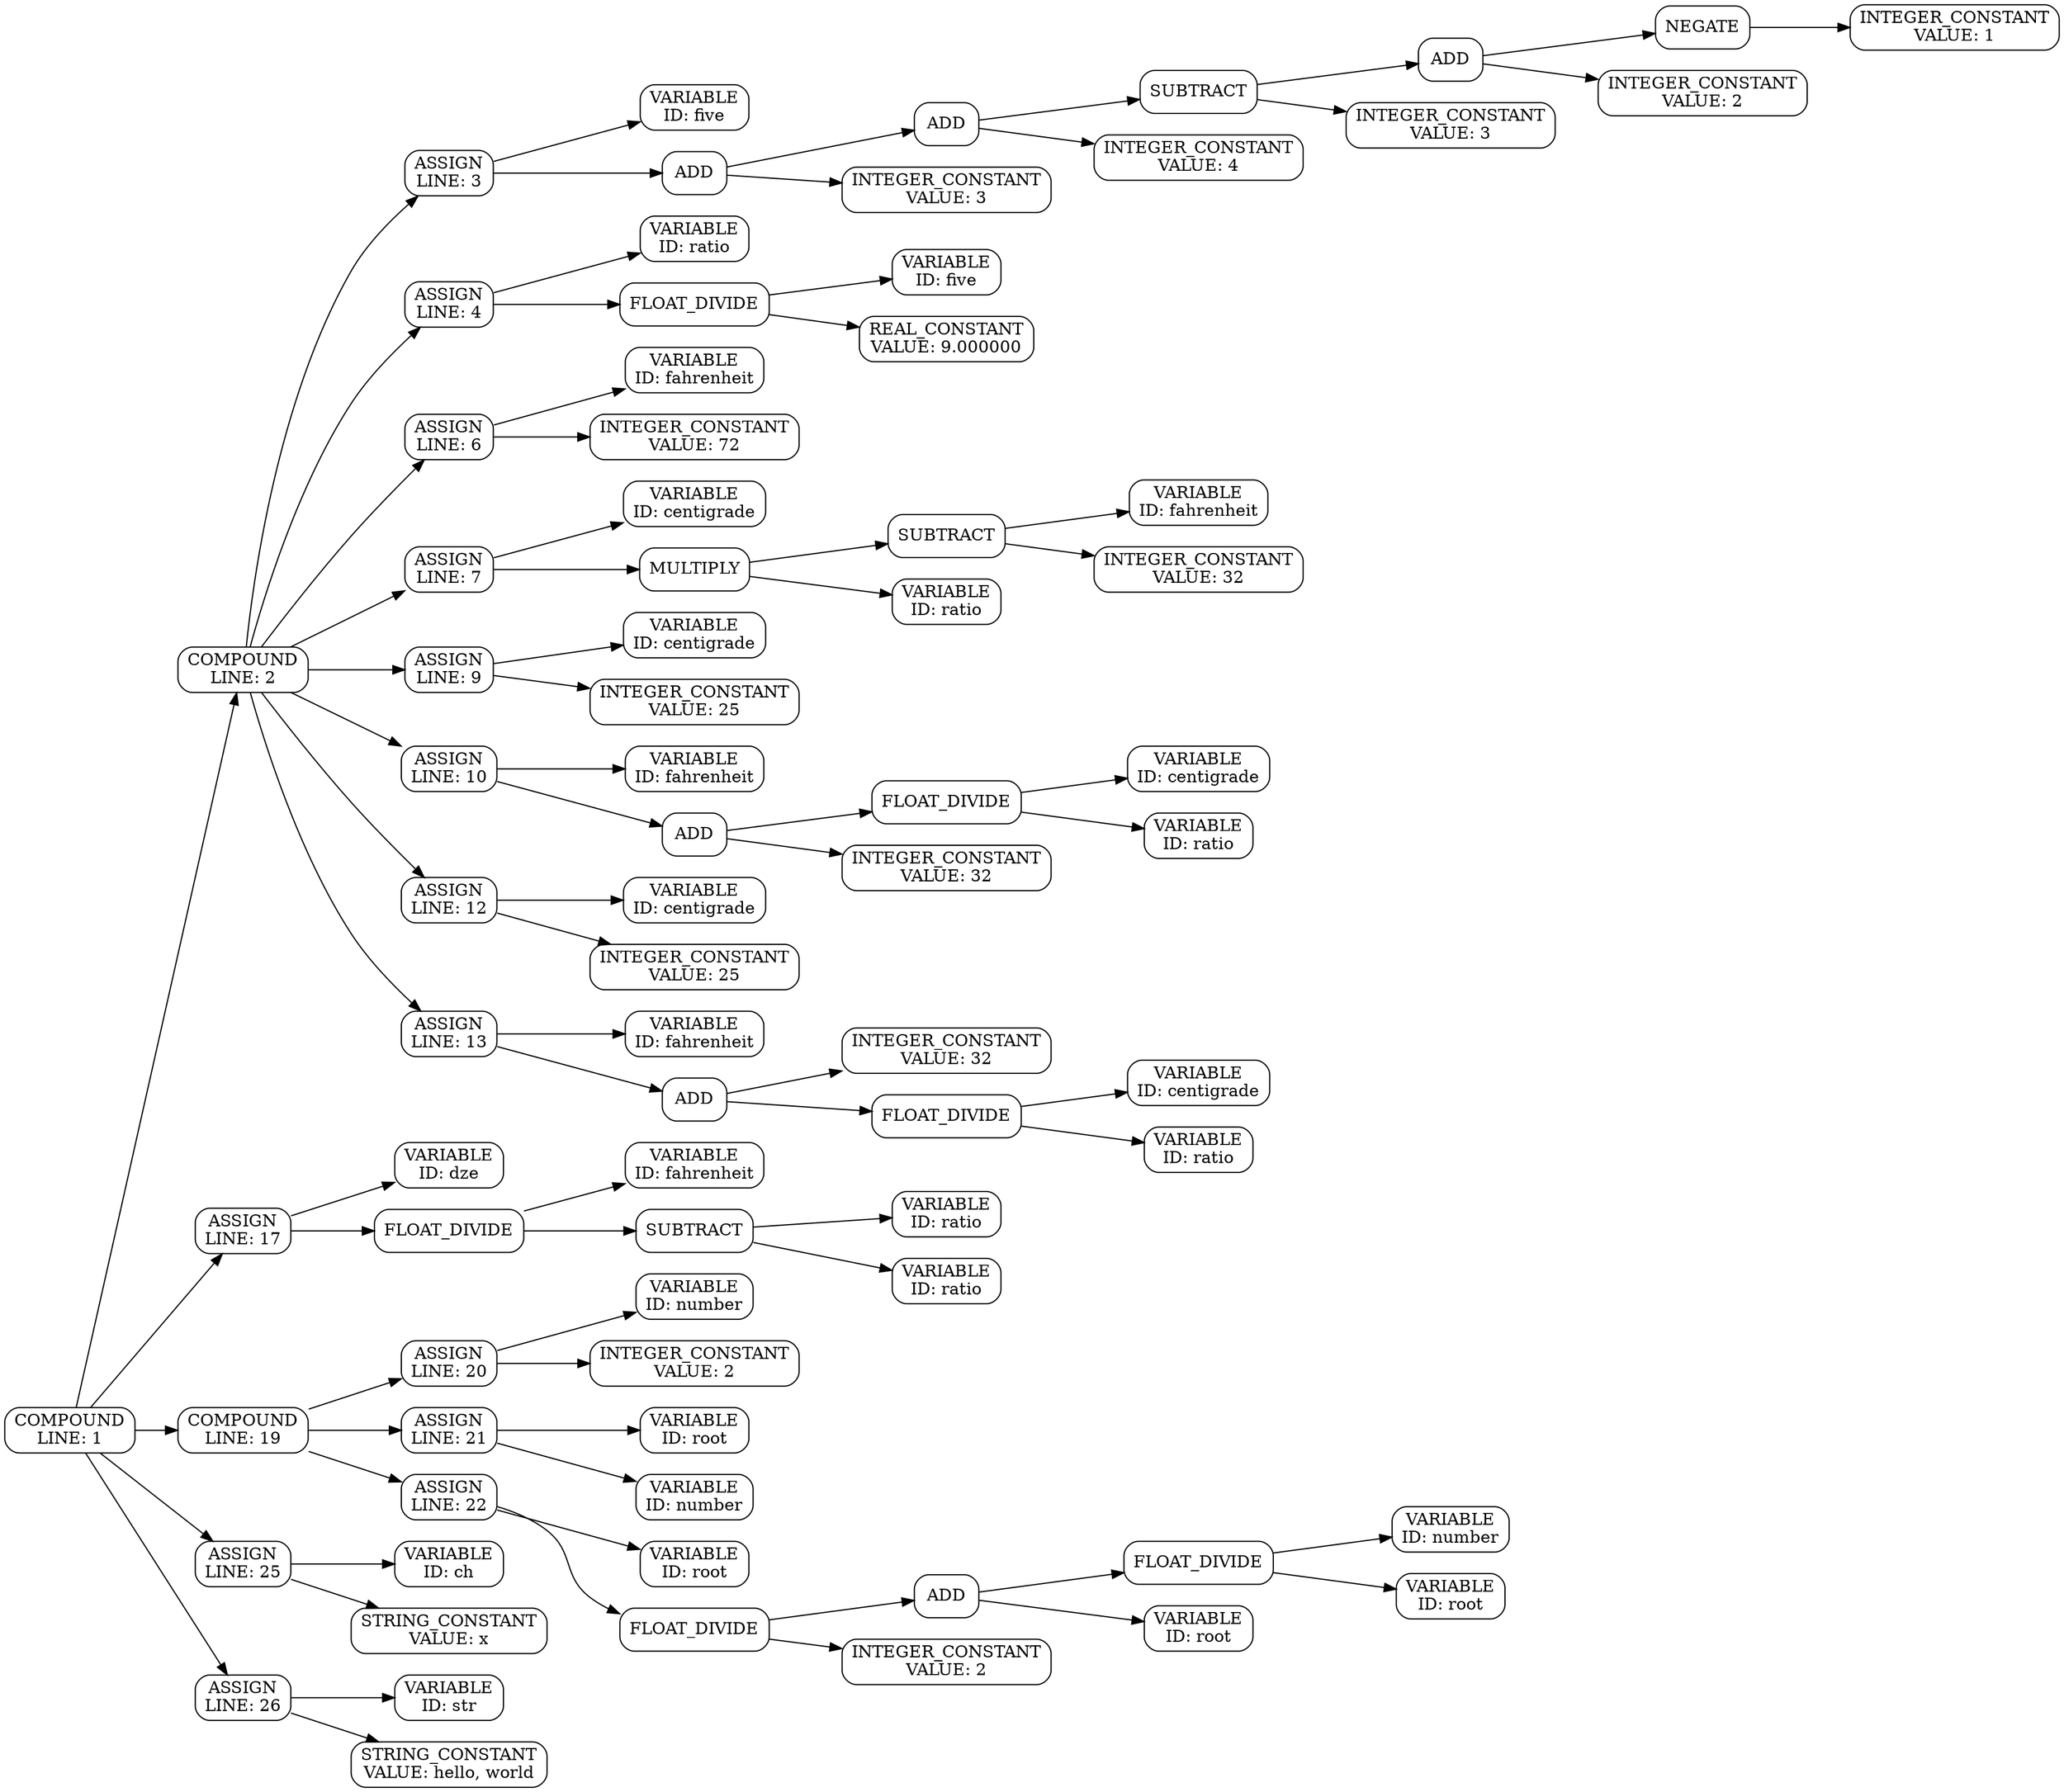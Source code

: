 digraph "parse tree"
{
  rankdir="LR"
  {
    node [shape=box, style="rounded"]
    node0 [label = "COMPOUND\nLINE: 1"]
    node1 [label = "COMPOUND\nLINE: 2"]
    node2 [label = "ASSIGN\nLINE: 3"]
    node3 [label = "VARIABLE\nID: five"]
    node4 [label = "ADD"]
    node5 [label = "ADD"]
    node6 [label = "SUBTRACT"]
    node7 [label = "ADD"]
    node8 [label = "NEGATE"]
    node9 [label = "INTEGER_CONSTANT\nVALUE: 1"]
    node10 [label = "INTEGER_CONSTANT\nVALUE: 2"]
    node11 [label = "INTEGER_CONSTANT\nVALUE: 3"]
    node12 [label = "INTEGER_CONSTANT\nVALUE: 4"]
    node13 [label = "INTEGER_CONSTANT\nVALUE: 3"]
    node14 [label = "ASSIGN\nLINE: 4"]
    node15 [label = "VARIABLE\nID: ratio"]
    node16 [label = "FLOAT_DIVIDE"]
    node17 [label = "VARIABLE\nID: five"]
    node18 [label = "REAL_CONSTANT\nVALUE: 9.000000"]
    node19 [label = "ASSIGN\nLINE: 6"]
    node20 [label = "VARIABLE\nID: fahrenheit"]
    node21 [label = "INTEGER_CONSTANT\nVALUE: 72"]
    node22 [label = "ASSIGN\nLINE: 7"]
    node23 [label = "VARIABLE\nID: centigrade"]
    node24 [label = "MULTIPLY"]
    node25 [label = "SUBTRACT"]
    node26 [label = "VARIABLE\nID: fahrenheit"]
    node27 [label = "INTEGER_CONSTANT\nVALUE: 32"]
    node28 [label = "VARIABLE\nID: ratio"]
    node29 [label = "ASSIGN\nLINE: 9"]
    node30 [label = "VARIABLE\nID: centigrade"]
    node31 [label = "INTEGER_CONSTANT\nVALUE: 25"]
    node32 [label = "ASSIGN\nLINE: 10"]
    node33 [label = "VARIABLE\nID: fahrenheit"]
    node34 [label = "ADD"]
    node35 [label = "FLOAT_DIVIDE"]
    node36 [label = "VARIABLE\nID: centigrade"]
    node37 [label = "VARIABLE\nID: ratio"]
    node38 [label = "INTEGER_CONSTANT\nVALUE: 32"]
    node39 [label = "ASSIGN\nLINE: 12"]
    node40 [label = "VARIABLE\nID: centigrade"]
    node41 [label = "INTEGER_CONSTANT\nVALUE: 25"]
    node42 [label = "ASSIGN\nLINE: 13"]
    node43 [label = "VARIABLE\nID: fahrenheit"]
    node44 [label = "ADD"]
    node45 [label = "INTEGER_CONSTANT\nVALUE: 32"]
    node46 [label = "FLOAT_DIVIDE"]
    node47 [label = "VARIABLE\nID: centigrade"]
    node48 [label = "VARIABLE\nID: ratio"]
    node49 [label = "ASSIGN\nLINE: 17"]
    node50 [label = "VARIABLE\nID: dze"]
    node51 [label = "FLOAT_DIVIDE"]
    node52 [label = "VARIABLE\nID: fahrenheit"]
    node53 [label = "SUBTRACT"]
    node54 [label = "VARIABLE\nID: ratio"]
    node55 [label = "VARIABLE\nID: ratio"]
    node56 [label = "COMPOUND\nLINE: 19"]
    node57 [label = "ASSIGN\nLINE: 20"]
    node58 [label = "VARIABLE\nID: number"]
    node59 [label = "INTEGER_CONSTANT\nVALUE: 2"]
    node60 [label = "ASSIGN\nLINE: 21"]
    node61 [label = "VARIABLE\nID: root"]
    node62 [label = "VARIABLE\nID: number"]
    node63 [label = "ASSIGN\nLINE: 22"]
    node64 [label = "VARIABLE\nID: root"]
    node65 [label = "FLOAT_DIVIDE"]
    node66 [label = "ADD"]
    node67 [label = "FLOAT_DIVIDE"]
    node68 [label = "VARIABLE\nID: number"]
    node69 [label = "VARIABLE\nID: root"]
    node70 [label = "VARIABLE\nID: root"]
    node71 [label = "INTEGER_CONSTANT\nVALUE: 2"]
    node72 [label = "ASSIGN\nLINE: 25"]
    node73 [label = "VARIABLE\nID: ch"]
    node74 [label = "STRING_CONSTANT\nVALUE: x"]
    node75 [label = "ASSIGN\nLINE: 26"]
    node76 [label = "VARIABLE\nID: str"]
    node77 [label = "STRING_CONSTANT\nVALUE: hello, world"]
  }
  node8 -> { node9 }
  node7 -> { node8 node10 }
  node6 -> { node7 node11 }
  node5 -> { node6 node12 }
  node4 -> { node5 node13 }
  node2 -> { node3 node4 }
  node16 -> { node17 node18 }
  node14 -> { node15 node16 }
  node19 -> { node20 node21 }
  node25 -> { node26 node27 }
  node24 -> { node25 node28 }
  node22 -> { node23 node24 }
  node29 -> { node30 node31 }
  node35 -> { node36 node37 }
  node34 -> { node35 node38 }
  node32 -> { node33 node34 }
  node39 -> { node40 node41 }
  node46 -> { node47 node48 }
  node44 -> { node45 node46 }
  node42 -> { node43 node44 }
  node1 -> { node2 node14 node19 node22 node29 node32 node39 node42 }
  node53 -> { node54 node55 }
  node51 -> { node52 node53 }
  node49 -> { node50 node51 }
  node57 -> { node58 node59 }
  node60 -> { node61 node62 }
  node67 -> { node68 node69 }
  node66 -> { node67 node70 }
  node65 -> { node66 node71 }
  node63 -> { node64 node65 }
  node56 -> { node57 node60 node63 }
  node72 -> { node73 node74 }
  node75 -> { node76 node77 }
  node0 -> { node1 node49 node56 node72 node75 }
}